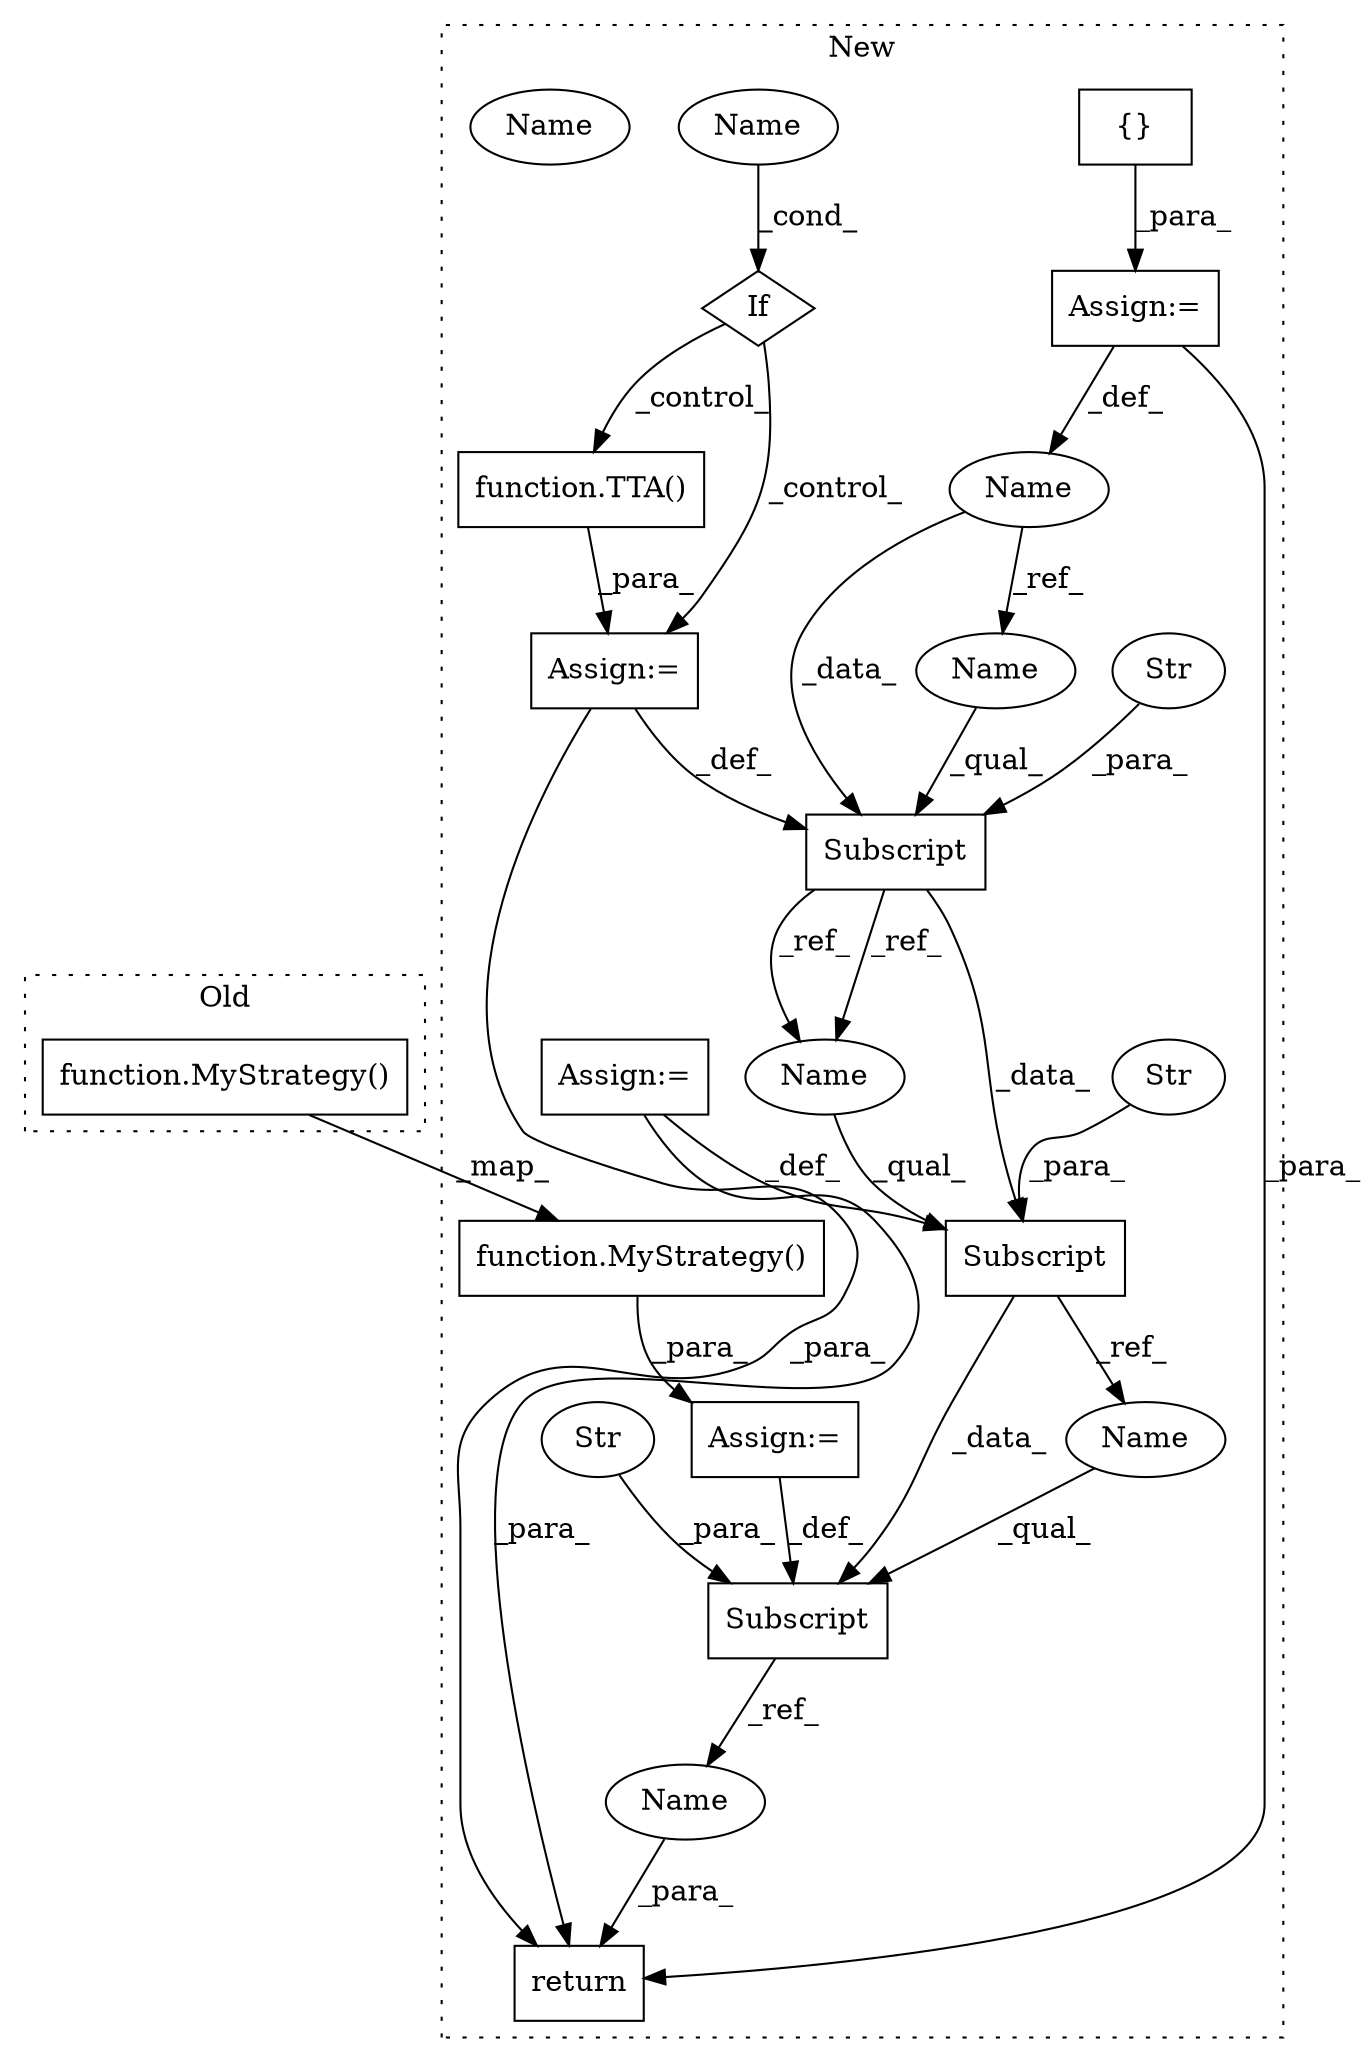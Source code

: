 digraph G {
subgraph cluster0 {
1 [label="function.MyStrategy()" a="75" s="3361" l="12" shape="box"];
label = "Old";
style="dotted";
}
subgraph cluster1 {
2 [label="function.MyStrategy()" a="75" s="3663" l="12" shape="box"];
3 [label="Subscript" a="63" s="3641,0" l="19,0" shape="box"];
4 [label="Str" a="66" s="3652" l="7" shape="ellipse"];
5 [label="{}" a="95" s="3522,3523" l="2,1" shape="box"];
6 [label="Subscript" a="63" s="3566,0" l="17,0" shape="box"];
7 [label="Str" a="66" s="3577" l="5" shape="ellipse"];
8 [label="Subscript" a="63" s="3601,0" l="20,0" shape="box"];
9 [label="Str" a="66" s="3612" l="8" shape="ellipse"];
10 [label="Name" a="87" s="3488" l="10" shape="ellipse"];
11 [label="function.TTA()" a="75" s="3586" l="5" shape="box"];
12 [label="If" a="96" s="3533" l="3" shape="diamond"];
13 [label="Name" a="87" s="3536" l="16" shape="ellipse"];
14 [label="Assign:=" a="68" s="3621" l="3" shape="box"];
15 [label="Assign:=" a="68" s="3498" l="24" shape="box"];
16 [label="Assign:=" a="68" s="3583" l="3" shape="box"];
17 [label="Assign:=" a="68" s="3660" l="3" shape="box"];
18 [label="return" a="93" s="3684" l="7" shape="box"];
19 [label="Name" a="87" s="3601" l="10" shape="ellipse"];
20 [label="Name" a="87" s="3601" l="10" shape="ellipse"];
21 [label="Name" a="87" s="3566" l="10" shape="ellipse"];
22 [label="Name" a="87" s="3641" l="10" shape="ellipse"];
23 [label="Name" a="87" s="3691" l="10" shape="ellipse"];
label = "New";
style="dotted";
}
1 -> 2 [label="_map_"];
2 -> 17 [label="_para_"];
3 -> 23 [label="_ref_"];
4 -> 3 [label="_para_"];
5 -> 15 [label="_para_"];
6 -> 8 [label="_data_"];
6 -> 20 [label="_ref_"];
6 -> 20 [label="_ref_"];
7 -> 6 [label="_para_"];
8 -> 22 [label="_ref_"];
8 -> 3 [label="_data_"];
9 -> 8 [label="_para_"];
10 -> 21 [label="_ref_"];
10 -> 6 [label="_data_"];
11 -> 16 [label="_para_"];
12 -> 11 [label="_control_"];
12 -> 16 [label="_control_"];
13 -> 12 [label="_cond_"];
14 -> 8 [label="_def_"];
14 -> 18 [label="_para_"];
15 -> 10 [label="_def_"];
15 -> 18 [label="_para_"];
16 -> 6 [label="_def_"];
16 -> 18 [label="_para_"];
17 -> 3 [label="_def_"];
20 -> 8 [label="_qual_"];
21 -> 6 [label="_qual_"];
22 -> 3 [label="_qual_"];
23 -> 18 [label="_para_"];
}